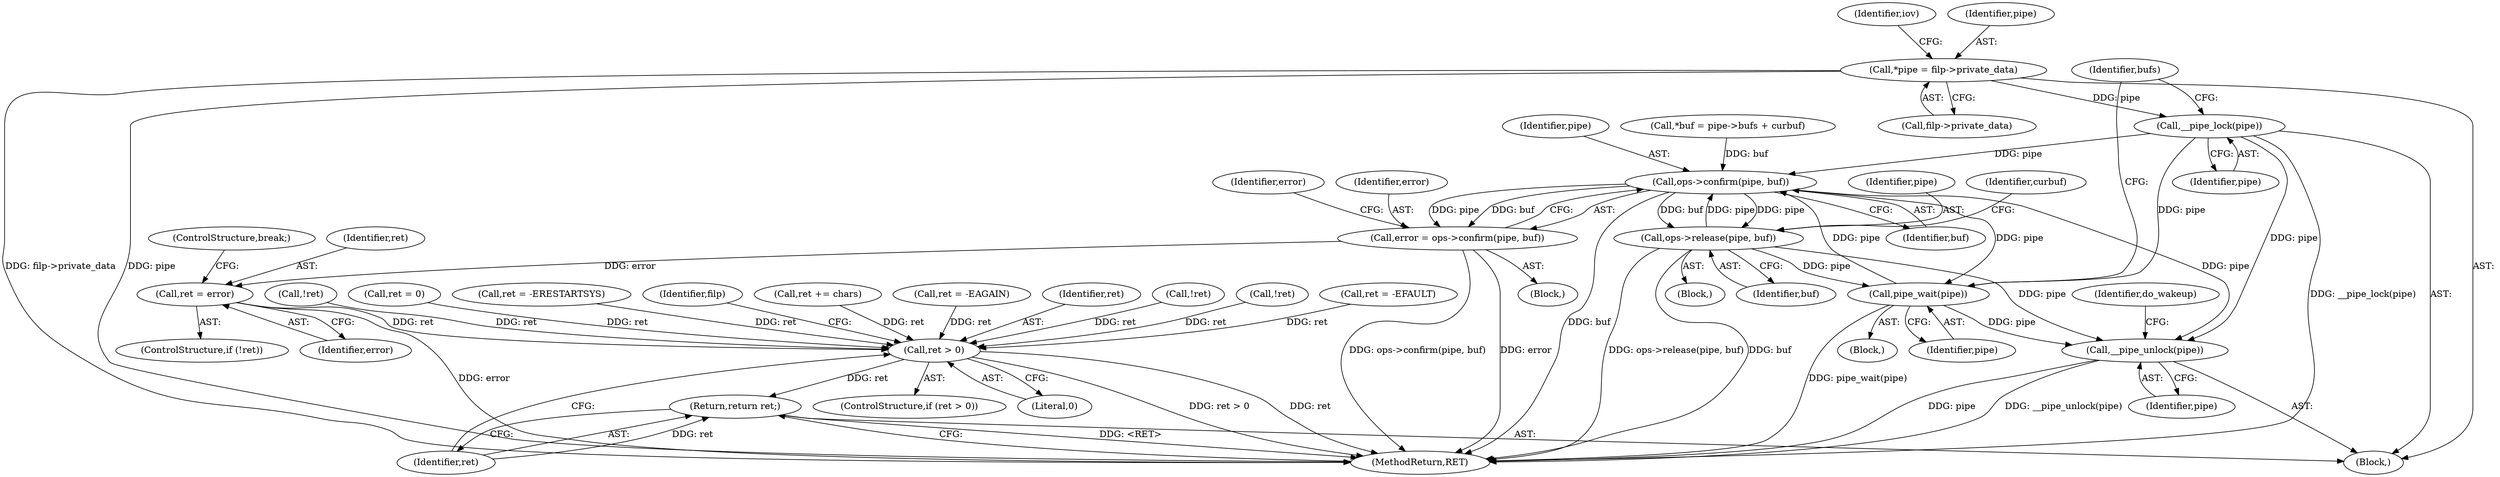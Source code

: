 digraph "0_linux_637b58c2887e5e57850865839cc75f59184b23d1_1@pointer" {
"1000159" [label="(Call,__pipe_lock(pipe))"];
"1000119" [label="(Call,*pipe = filp->private_data)"];
"1000209" [label="(Call,ops->confirm(pipe, buf))"];
"1000207" [label="(Call,error = ops->confirm(pipe, buf))"];
"1000218" [label="(Call,ret = error)"];
"1000405" [label="(Call,ret > 0)"];
"1000410" [label="(Return,return ret;)"];
"1000287" [label="(Call,ops->release(pipe, buf))"];
"1000382" [label="(Call,pipe_wait(pipe))"];
"1000384" [label="(Call,__pipe_unlock(pipe))"];
"1000210" [label="(Identifier,pipe)"];
"1000219" [label="(Identifier,ret)"];
"1000121" [label="(Call,filp->private_data)"];
"1000221" [label="(ControlStructure,break;)"];
"1000248" [label="(Call,ret += chars)"];
"1000382" [label="(Call,pipe_wait(pipe))"];
"1000211" [label="(Identifier,buf)"];
"1000287" [label="(Call,ops->release(pipe, buf))"];
"1000208" [label="(Identifier,error)"];
"1000291" [label="(Identifier,curbuf)"];
"1000162" [label="(Block,)"];
"1000412" [label="(MethodReturn,RET)"];
"1000111" [label="(Block,)"];
"1000220" [label="(Identifier,error)"];
"1000347" [label="(Call,ret = -EAGAIN)"];
"1000387" [label="(Identifier,do_wakeup)"];
"1000218" [label="(Call,ret = error)"];
"1000383" [label="(Identifier,pipe)"];
"1000179" [label="(Call,*buf = pipe->bufs + curbuf)"];
"1000171" [label="(Block,)"];
"1000406" [label="(Identifier,ret)"];
"1000289" [label="(Identifier,buf)"];
"1000213" [label="(Identifier,error)"];
"1000241" [label="(Call,!ret)"];
"1000385" [label="(Identifier,pipe)"];
"1000160" [label="(Identifier,pipe)"];
"1000207" [label="(Call,error = ops->confirm(pipe, buf))"];
"1000405" [label="(Call,ret > 0)"];
"1000216" [label="(Call,!ret)"];
"1000243" [label="(Call,ret = -EFAULT)"];
"1000288" [label="(Identifier,pipe)"];
"1000404" [label="(ControlStructure,if (ret > 0))"];
"1000128" [label="(Identifier,iov)"];
"1000119" [label="(Call,*pipe = filp->private_data)"];
"1000209" [label="(Call,ops->confirm(pipe, buf))"];
"1000407" [label="(Literal,0)"];
"1000165" [label="(Identifier,bufs)"];
"1000120" [label="(Identifier,pipe)"];
"1000159" [label="(Call,__pipe_lock(pipe))"];
"1000215" [label="(ControlStructure,if (!ret))"];
"1000357" [label="(Call,!ret)"];
"1000281" [label="(Block,)"];
"1000410" [label="(Return,return ret;)"];
"1000156" [label="(Call,ret = 0)"];
"1000411" [label="(Identifier,ret)"];
"1000384" [label="(Call,__pipe_unlock(pipe))"];
"1000359" [label="(Call,ret = -ERESTARTSYS)"];
"1000409" [label="(Identifier,filp)"];
"1000159" -> "1000111"  [label="AST: "];
"1000159" -> "1000160"  [label="CFG: "];
"1000160" -> "1000159"  [label="AST: "];
"1000165" -> "1000159"  [label="CFG: "];
"1000159" -> "1000412"  [label="DDG: __pipe_lock(pipe)"];
"1000119" -> "1000159"  [label="DDG: pipe"];
"1000159" -> "1000209"  [label="DDG: pipe"];
"1000159" -> "1000382"  [label="DDG: pipe"];
"1000159" -> "1000384"  [label="DDG: pipe"];
"1000119" -> "1000111"  [label="AST: "];
"1000119" -> "1000121"  [label="CFG: "];
"1000120" -> "1000119"  [label="AST: "];
"1000121" -> "1000119"  [label="AST: "];
"1000128" -> "1000119"  [label="CFG: "];
"1000119" -> "1000412"  [label="DDG: filp->private_data"];
"1000119" -> "1000412"  [label="DDG: pipe"];
"1000209" -> "1000207"  [label="AST: "];
"1000209" -> "1000211"  [label="CFG: "];
"1000210" -> "1000209"  [label="AST: "];
"1000211" -> "1000209"  [label="AST: "];
"1000207" -> "1000209"  [label="CFG: "];
"1000209" -> "1000412"  [label="DDG: buf"];
"1000209" -> "1000207"  [label="DDG: pipe"];
"1000209" -> "1000207"  [label="DDG: buf"];
"1000382" -> "1000209"  [label="DDG: pipe"];
"1000287" -> "1000209"  [label="DDG: pipe"];
"1000179" -> "1000209"  [label="DDG: buf"];
"1000209" -> "1000287"  [label="DDG: pipe"];
"1000209" -> "1000287"  [label="DDG: buf"];
"1000209" -> "1000382"  [label="DDG: pipe"];
"1000209" -> "1000384"  [label="DDG: pipe"];
"1000207" -> "1000171"  [label="AST: "];
"1000208" -> "1000207"  [label="AST: "];
"1000213" -> "1000207"  [label="CFG: "];
"1000207" -> "1000412"  [label="DDG: ops->confirm(pipe, buf)"];
"1000207" -> "1000412"  [label="DDG: error"];
"1000207" -> "1000218"  [label="DDG: error"];
"1000218" -> "1000215"  [label="AST: "];
"1000218" -> "1000220"  [label="CFG: "];
"1000219" -> "1000218"  [label="AST: "];
"1000220" -> "1000218"  [label="AST: "];
"1000221" -> "1000218"  [label="CFG: "];
"1000218" -> "1000412"  [label="DDG: error"];
"1000218" -> "1000405"  [label="DDG: ret"];
"1000405" -> "1000404"  [label="AST: "];
"1000405" -> "1000407"  [label="CFG: "];
"1000406" -> "1000405"  [label="AST: "];
"1000407" -> "1000405"  [label="AST: "];
"1000409" -> "1000405"  [label="CFG: "];
"1000411" -> "1000405"  [label="CFG: "];
"1000405" -> "1000412"  [label="DDG: ret > 0"];
"1000405" -> "1000412"  [label="DDG: ret"];
"1000156" -> "1000405"  [label="DDG: ret"];
"1000216" -> "1000405"  [label="DDG: ret"];
"1000347" -> "1000405"  [label="DDG: ret"];
"1000357" -> "1000405"  [label="DDG: ret"];
"1000359" -> "1000405"  [label="DDG: ret"];
"1000241" -> "1000405"  [label="DDG: ret"];
"1000243" -> "1000405"  [label="DDG: ret"];
"1000248" -> "1000405"  [label="DDG: ret"];
"1000405" -> "1000410"  [label="DDG: ret"];
"1000410" -> "1000111"  [label="AST: "];
"1000410" -> "1000411"  [label="CFG: "];
"1000411" -> "1000410"  [label="AST: "];
"1000412" -> "1000410"  [label="CFG: "];
"1000410" -> "1000412"  [label="DDG: <RET>"];
"1000411" -> "1000410"  [label="DDG: ret"];
"1000287" -> "1000281"  [label="AST: "];
"1000287" -> "1000289"  [label="CFG: "];
"1000288" -> "1000287"  [label="AST: "];
"1000289" -> "1000287"  [label="AST: "];
"1000291" -> "1000287"  [label="CFG: "];
"1000287" -> "1000412"  [label="DDG: ops->release(pipe, buf)"];
"1000287" -> "1000412"  [label="DDG: buf"];
"1000287" -> "1000382"  [label="DDG: pipe"];
"1000287" -> "1000384"  [label="DDG: pipe"];
"1000382" -> "1000162"  [label="AST: "];
"1000382" -> "1000383"  [label="CFG: "];
"1000383" -> "1000382"  [label="AST: "];
"1000165" -> "1000382"  [label="CFG: "];
"1000382" -> "1000412"  [label="DDG: pipe_wait(pipe)"];
"1000382" -> "1000384"  [label="DDG: pipe"];
"1000384" -> "1000111"  [label="AST: "];
"1000384" -> "1000385"  [label="CFG: "];
"1000385" -> "1000384"  [label="AST: "];
"1000387" -> "1000384"  [label="CFG: "];
"1000384" -> "1000412"  [label="DDG: __pipe_unlock(pipe)"];
"1000384" -> "1000412"  [label="DDG: pipe"];
}
